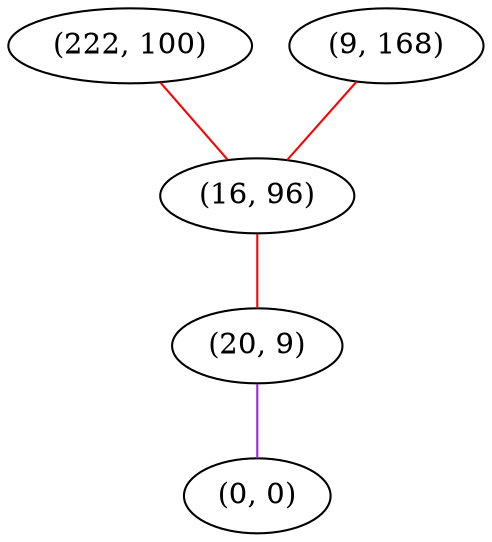 graph "" {
"(222, 100)";
"(9, 168)";
"(16, 96)";
"(20, 9)";
"(0, 0)";
"(222, 100)" -- "(16, 96)"  [color=red, key=0, weight=1];
"(9, 168)" -- "(16, 96)"  [color=red, key=0, weight=1];
"(16, 96)" -- "(20, 9)"  [color=red, key=0, weight=1];
"(20, 9)" -- "(0, 0)"  [color=purple, key=0, weight=4];
}

